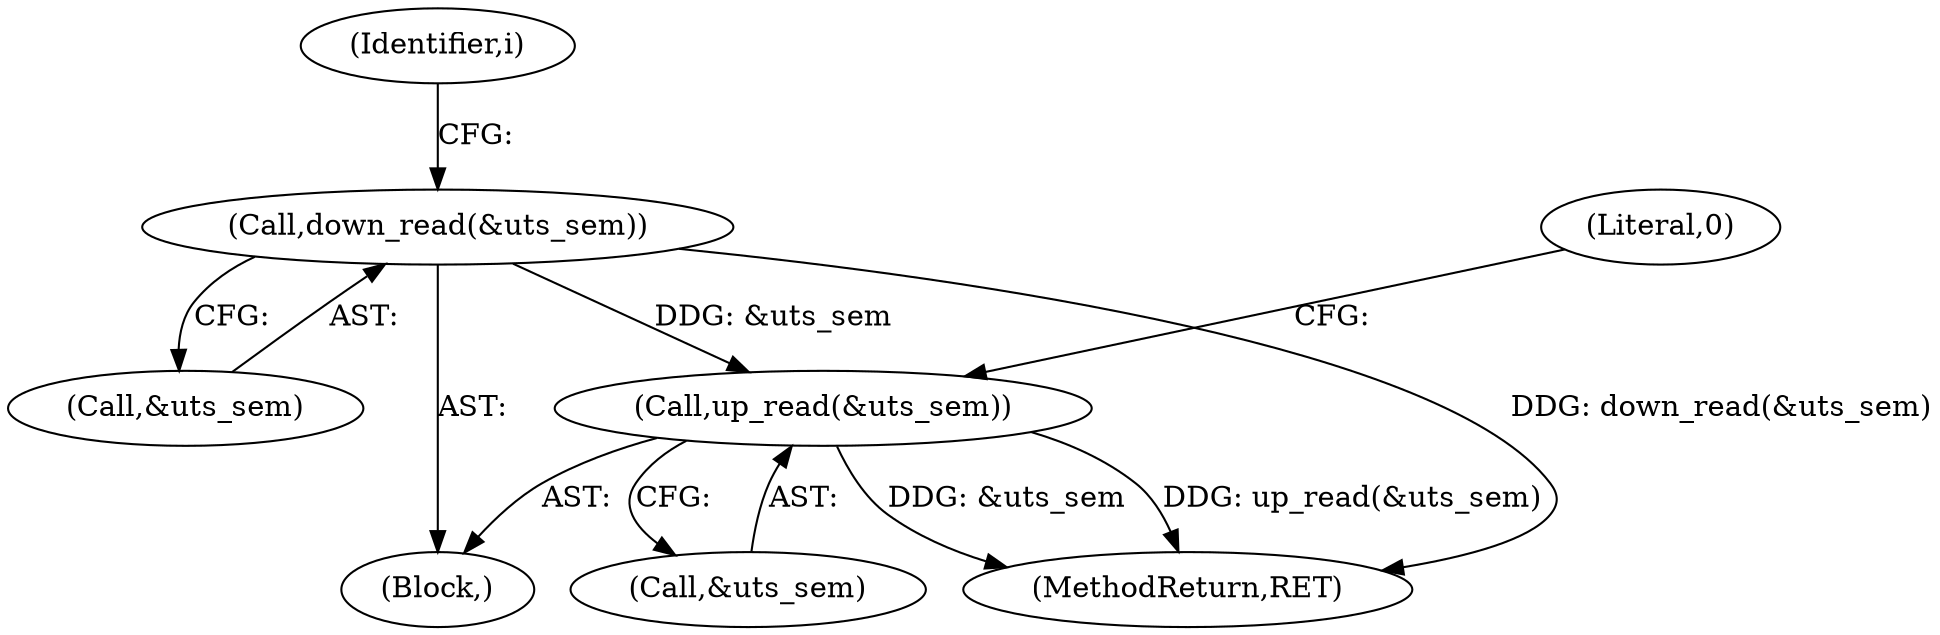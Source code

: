 digraph "0_linux_21c5977a836e399fc710ff2c5367845ed5c2527f@API" {
"1000159" [label="(Call,up_read(&uts_sem))"];
"1000128" [label="(Call,down_read(&uts_sem))"];
"1000160" [label="(Call,&uts_sem)"];
"1000106" [label="(Block,)"];
"1000164" [label="(MethodReturn,RET)"];
"1000133" [label="(Identifier,i)"];
"1000128" [label="(Call,down_read(&uts_sem))"];
"1000129" [label="(Call,&uts_sem)"];
"1000159" [label="(Call,up_read(&uts_sem))"];
"1000163" [label="(Literal,0)"];
"1000159" -> "1000106"  [label="AST: "];
"1000159" -> "1000160"  [label="CFG: "];
"1000160" -> "1000159"  [label="AST: "];
"1000163" -> "1000159"  [label="CFG: "];
"1000159" -> "1000164"  [label="DDG: up_read(&uts_sem)"];
"1000159" -> "1000164"  [label="DDG: &uts_sem"];
"1000128" -> "1000159"  [label="DDG: &uts_sem"];
"1000128" -> "1000106"  [label="AST: "];
"1000128" -> "1000129"  [label="CFG: "];
"1000129" -> "1000128"  [label="AST: "];
"1000133" -> "1000128"  [label="CFG: "];
"1000128" -> "1000164"  [label="DDG: down_read(&uts_sem)"];
}
